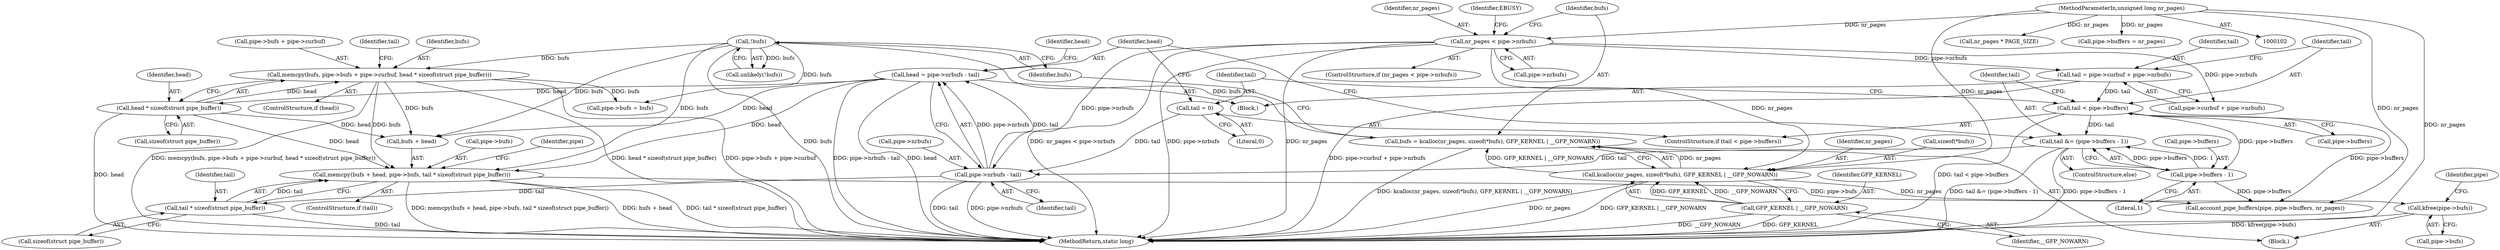 digraph "0_linux_759c01142a5d0f364a462346168a56de28a80f52_2@API" {
"1000190" [label="(Call,memcpy(bufs + head, pipe->bufs, tail * sizeof(struct pipe_buffer)))"];
"1000128" [label="(Call,!bufs)"];
"1000116" [label="(Call,bufs = kcalloc(nr_pages, sizeof(*bufs), GFP_KERNEL | __GFP_NOWARN))"];
"1000118" [label="(Call,kcalloc(nr_pages, sizeof(*bufs), GFP_KERNEL | __GFP_NOWARN))"];
"1000108" [label="(Call,nr_pages < pipe->nrbufs)"];
"1000104" [label="(MethodParameterIn,unsigned long nr_pages)"];
"1000123" [label="(Call,GFP_KERNEL | __GFP_NOWARN)"];
"1000175" [label="(Call,memcpy(bufs, pipe->bufs + pipe->curbuf, head * sizeof(struct pipe_buffer)))"];
"1000184" [label="(Call,head * sizeof(struct pipe_buffer))"];
"1000166" [label="(Call,head = pipe->nrbufs - tail)"];
"1000168" [label="(Call,pipe->nrbufs - tail)"];
"1000159" [label="(Call,tail &= (pipe->buffers - 1))"];
"1000150" [label="(Call,tail < pipe->buffers)"];
"1000140" [label="(Call,tail = pipe->curbuf + pipe->nrbufs)"];
"1000161" [label="(Call,pipe->buffers - 1)"];
"1000155" [label="(Call,tail = 0)"];
"1000197" [label="(Call,tail * sizeof(struct pipe_buffer))"];
"1000212" [label="(Call,kfree(pipe->bufs))"];
"1000175" [label="(Call,memcpy(bufs, pipe->bufs + pipe->curbuf, head * sizeof(struct pipe_buffer)))"];
"1000157" [label="(Literal,0)"];
"1000141" [label="(Identifier,tail)"];
"1000162" [label="(Call,pipe->buffers)"];
"1000117" [label="(Identifier,bufs)"];
"1000119" [label="(Identifier,nr_pages)"];
"1000142" [label="(Call,pipe->curbuf + pipe->nrbufs)"];
"1000105" [label="(Block,)"];
"1000140" [label="(Call,tail = pipe->curbuf + pipe->nrbufs)"];
"1000110" [label="(Call,pipe->nrbufs)"];
"1000168" [label="(Call,pipe->nrbufs - tail)"];
"1000108" [label="(Call,nr_pages < pipe->nrbufs)"];
"1000115" [label="(Identifier,EBUSY)"];
"1000123" [label="(Call,GFP_KERNEL | __GFP_NOWARN)"];
"1000156" [label="(Identifier,tail)"];
"1000227" [label="(Call,nr_pages * PAGE_SIZE)"];
"1000118" [label="(Call,kcalloc(nr_pages, sizeof(*bufs), GFP_KERNEL | __GFP_NOWARN))"];
"1000173" [label="(ControlStructure,if (head))"];
"1000186" [label="(Call,sizeof(struct pipe_buffer))"];
"1000155" [label="(Call,tail = 0)"];
"1000161" [label="(Call,pipe->buffers - 1)"];
"1000129" [label="(Identifier,bufs)"];
"1000176" [label="(Identifier,bufs)"];
"1000177" [label="(Call,pipe->bufs + pipe->curbuf)"];
"1000172" [label="(Identifier,tail)"];
"1000150" [label="(Call,tail < pipe->buffers)"];
"1000151" [label="(Identifier,tail)"];
"1000216" [label="(Call,pipe->bufs = bufs)"];
"1000160" [label="(Identifier,tail)"];
"1000174" [label="(Identifier,head)"];
"1000169" [label="(Call,pipe->nrbufs)"];
"1000185" [label="(Identifier,head)"];
"1000165" [label="(Literal,1)"];
"1000198" [label="(Identifier,tail)"];
"1000107" [label="(ControlStructure,if (nr_pages < pipe->nrbufs))"];
"1000202" [label="(Identifier,pipe)"];
"1000230" [label="(MethodReturn,static long)"];
"1000197" [label="(Call,tail * sizeof(struct pipe_buffer))"];
"1000221" [label="(Call,pipe->buffers = nr_pages)"];
"1000149" [label="(ControlStructure,if (tail < pipe->buffers))"];
"1000184" [label="(Call,head * sizeof(struct pipe_buffer))"];
"1000104" [label="(MethodParameterIn,unsigned long nr_pages)"];
"1000128" [label="(Call,!bufs)"];
"1000189" [label="(Identifier,tail)"];
"1000152" [label="(Call,pipe->buffers)"];
"1000199" [label="(Call,sizeof(struct pipe_buffer))"];
"1000201" [label="(Call,account_pipe_buffers(pipe, pipe->buffers, nr_pages))"];
"1000125" [label="(Identifier,__GFP_NOWARN)"];
"1000158" [label="(ControlStructure,else)"];
"1000116" [label="(Call,bufs = kcalloc(nr_pages, sizeof(*bufs), GFP_KERNEL | __GFP_NOWARN))"];
"1000212" [label="(Call,kfree(pipe->bufs))"];
"1000120" [label="(Call,sizeof(*bufs))"];
"1000167" [label="(Identifier,head)"];
"1000137" [label="(Block,)"];
"1000127" [label="(Call,unlikely(!bufs))"];
"1000191" [label="(Call,bufs + head)"];
"1000188" [label="(ControlStructure,if (tail))"];
"1000166" [label="(Call,head = pipe->nrbufs - tail)"];
"1000159" [label="(Call,tail &= (pipe->buffers - 1))"];
"1000218" [label="(Identifier,pipe)"];
"1000213" [label="(Call,pipe->bufs)"];
"1000194" [label="(Call,pipe->bufs)"];
"1000109" [label="(Identifier,nr_pages)"];
"1000190" [label="(Call,memcpy(bufs + head, pipe->bufs, tail * sizeof(struct pipe_buffer)))"];
"1000124" [label="(Identifier,GFP_KERNEL)"];
"1000190" -> "1000188"  [label="AST: "];
"1000190" -> "1000197"  [label="CFG: "];
"1000191" -> "1000190"  [label="AST: "];
"1000194" -> "1000190"  [label="AST: "];
"1000197" -> "1000190"  [label="AST: "];
"1000202" -> "1000190"  [label="CFG: "];
"1000190" -> "1000230"  [label="DDG: memcpy(bufs + head, pipe->bufs, tail * sizeof(struct pipe_buffer))"];
"1000190" -> "1000230"  [label="DDG: bufs + head"];
"1000190" -> "1000230"  [label="DDG: tail * sizeof(struct pipe_buffer)"];
"1000128" -> "1000190"  [label="DDG: bufs"];
"1000175" -> "1000190"  [label="DDG: bufs"];
"1000184" -> "1000190"  [label="DDG: head"];
"1000166" -> "1000190"  [label="DDG: head"];
"1000197" -> "1000190"  [label="DDG: tail"];
"1000190" -> "1000212"  [label="DDG: pipe->bufs"];
"1000128" -> "1000127"  [label="AST: "];
"1000128" -> "1000129"  [label="CFG: "];
"1000129" -> "1000128"  [label="AST: "];
"1000127" -> "1000128"  [label="CFG: "];
"1000128" -> "1000230"  [label="DDG: bufs"];
"1000128" -> "1000127"  [label="DDG: bufs"];
"1000116" -> "1000128"  [label="DDG: bufs"];
"1000128" -> "1000175"  [label="DDG: bufs"];
"1000128" -> "1000191"  [label="DDG: bufs"];
"1000128" -> "1000216"  [label="DDG: bufs"];
"1000116" -> "1000105"  [label="AST: "];
"1000116" -> "1000118"  [label="CFG: "];
"1000117" -> "1000116"  [label="AST: "];
"1000118" -> "1000116"  [label="AST: "];
"1000129" -> "1000116"  [label="CFG: "];
"1000116" -> "1000230"  [label="DDG: kcalloc(nr_pages, sizeof(*bufs), GFP_KERNEL | __GFP_NOWARN)"];
"1000118" -> "1000116"  [label="DDG: nr_pages"];
"1000118" -> "1000116"  [label="DDG: GFP_KERNEL | __GFP_NOWARN"];
"1000118" -> "1000123"  [label="CFG: "];
"1000119" -> "1000118"  [label="AST: "];
"1000120" -> "1000118"  [label="AST: "];
"1000123" -> "1000118"  [label="AST: "];
"1000118" -> "1000230"  [label="DDG: nr_pages"];
"1000118" -> "1000230"  [label="DDG: GFP_KERNEL | __GFP_NOWARN"];
"1000108" -> "1000118"  [label="DDG: nr_pages"];
"1000104" -> "1000118"  [label="DDG: nr_pages"];
"1000123" -> "1000118"  [label="DDG: GFP_KERNEL"];
"1000123" -> "1000118"  [label="DDG: __GFP_NOWARN"];
"1000118" -> "1000201"  [label="DDG: nr_pages"];
"1000108" -> "1000107"  [label="AST: "];
"1000108" -> "1000110"  [label="CFG: "];
"1000109" -> "1000108"  [label="AST: "];
"1000110" -> "1000108"  [label="AST: "];
"1000115" -> "1000108"  [label="CFG: "];
"1000117" -> "1000108"  [label="CFG: "];
"1000108" -> "1000230"  [label="DDG: nr_pages < pipe->nrbufs"];
"1000108" -> "1000230"  [label="DDG: pipe->nrbufs"];
"1000108" -> "1000230"  [label="DDG: nr_pages"];
"1000104" -> "1000108"  [label="DDG: nr_pages"];
"1000108" -> "1000140"  [label="DDG: pipe->nrbufs"];
"1000108" -> "1000142"  [label="DDG: pipe->nrbufs"];
"1000108" -> "1000168"  [label="DDG: pipe->nrbufs"];
"1000104" -> "1000102"  [label="AST: "];
"1000104" -> "1000230"  [label="DDG: nr_pages"];
"1000104" -> "1000201"  [label="DDG: nr_pages"];
"1000104" -> "1000221"  [label="DDG: nr_pages"];
"1000104" -> "1000227"  [label="DDG: nr_pages"];
"1000123" -> "1000125"  [label="CFG: "];
"1000124" -> "1000123"  [label="AST: "];
"1000125" -> "1000123"  [label="AST: "];
"1000123" -> "1000230"  [label="DDG: __GFP_NOWARN"];
"1000123" -> "1000230"  [label="DDG: GFP_KERNEL"];
"1000175" -> "1000173"  [label="AST: "];
"1000175" -> "1000184"  [label="CFG: "];
"1000176" -> "1000175"  [label="AST: "];
"1000177" -> "1000175"  [label="AST: "];
"1000184" -> "1000175"  [label="AST: "];
"1000189" -> "1000175"  [label="CFG: "];
"1000175" -> "1000230"  [label="DDG: head * sizeof(struct pipe_buffer)"];
"1000175" -> "1000230"  [label="DDG: pipe->bufs + pipe->curbuf"];
"1000175" -> "1000230"  [label="DDG: memcpy(bufs, pipe->bufs + pipe->curbuf, head * sizeof(struct pipe_buffer))"];
"1000184" -> "1000175"  [label="DDG: head"];
"1000175" -> "1000191"  [label="DDG: bufs"];
"1000175" -> "1000216"  [label="DDG: bufs"];
"1000184" -> "1000186"  [label="CFG: "];
"1000185" -> "1000184"  [label="AST: "];
"1000186" -> "1000184"  [label="AST: "];
"1000184" -> "1000230"  [label="DDG: head"];
"1000166" -> "1000184"  [label="DDG: head"];
"1000184" -> "1000191"  [label="DDG: head"];
"1000166" -> "1000137"  [label="AST: "];
"1000166" -> "1000168"  [label="CFG: "];
"1000167" -> "1000166"  [label="AST: "];
"1000168" -> "1000166"  [label="AST: "];
"1000174" -> "1000166"  [label="CFG: "];
"1000166" -> "1000230"  [label="DDG: pipe->nrbufs - tail"];
"1000166" -> "1000230"  [label="DDG: head"];
"1000168" -> "1000166"  [label="DDG: pipe->nrbufs"];
"1000168" -> "1000166"  [label="DDG: tail"];
"1000166" -> "1000191"  [label="DDG: head"];
"1000168" -> "1000172"  [label="CFG: "];
"1000169" -> "1000168"  [label="AST: "];
"1000172" -> "1000168"  [label="AST: "];
"1000168" -> "1000230"  [label="DDG: tail"];
"1000168" -> "1000230"  [label="DDG: pipe->nrbufs"];
"1000159" -> "1000168"  [label="DDG: tail"];
"1000155" -> "1000168"  [label="DDG: tail"];
"1000168" -> "1000197"  [label="DDG: tail"];
"1000159" -> "1000158"  [label="AST: "];
"1000159" -> "1000161"  [label="CFG: "];
"1000160" -> "1000159"  [label="AST: "];
"1000161" -> "1000159"  [label="AST: "];
"1000167" -> "1000159"  [label="CFG: "];
"1000159" -> "1000230"  [label="DDG: tail &= (pipe->buffers - 1)"];
"1000159" -> "1000230"  [label="DDG: pipe->buffers - 1"];
"1000150" -> "1000159"  [label="DDG: tail"];
"1000161" -> "1000159"  [label="DDG: pipe->buffers"];
"1000161" -> "1000159"  [label="DDG: 1"];
"1000150" -> "1000149"  [label="AST: "];
"1000150" -> "1000152"  [label="CFG: "];
"1000151" -> "1000150"  [label="AST: "];
"1000152" -> "1000150"  [label="AST: "];
"1000156" -> "1000150"  [label="CFG: "];
"1000160" -> "1000150"  [label="CFG: "];
"1000150" -> "1000230"  [label="DDG: tail < pipe->buffers"];
"1000140" -> "1000150"  [label="DDG: tail"];
"1000150" -> "1000161"  [label="DDG: pipe->buffers"];
"1000150" -> "1000201"  [label="DDG: pipe->buffers"];
"1000140" -> "1000137"  [label="AST: "];
"1000140" -> "1000142"  [label="CFG: "];
"1000141" -> "1000140"  [label="AST: "];
"1000142" -> "1000140"  [label="AST: "];
"1000151" -> "1000140"  [label="CFG: "];
"1000140" -> "1000230"  [label="DDG: pipe->curbuf + pipe->nrbufs"];
"1000161" -> "1000165"  [label="CFG: "];
"1000162" -> "1000161"  [label="AST: "];
"1000165" -> "1000161"  [label="AST: "];
"1000161" -> "1000201"  [label="DDG: pipe->buffers"];
"1000155" -> "1000149"  [label="AST: "];
"1000155" -> "1000157"  [label="CFG: "];
"1000156" -> "1000155"  [label="AST: "];
"1000157" -> "1000155"  [label="AST: "];
"1000167" -> "1000155"  [label="CFG: "];
"1000197" -> "1000199"  [label="CFG: "];
"1000198" -> "1000197"  [label="AST: "];
"1000199" -> "1000197"  [label="AST: "];
"1000197" -> "1000230"  [label="DDG: tail"];
"1000212" -> "1000105"  [label="AST: "];
"1000212" -> "1000213"  [label="CFG: "];
"1000213" -> "1000212"  [label="AST: "];
"1000218" -> "1000212"  [label="CFG: "];
"1000212" -> "1000230"  [label="DDG: kfree(pipe->bufs)"];
}
